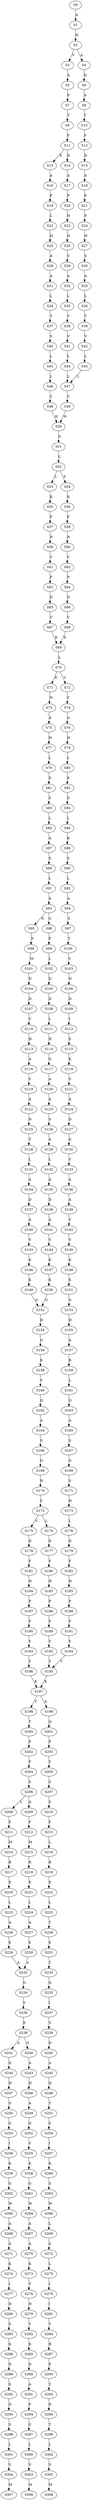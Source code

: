 strict digraph  {
	S0 -> S1 [ label = A ];
	S1 -> S2 [ label = H ];
	S2 -> S3 [ label = V ];
	S2 -> S4 [ label = A ];
	S3 -> S5 [ label = A ];
	S4 -> S6 [ label = D ];
	S5 -> S7 [ label = P ];
	S6 -> S8 [ label = A ];
	S7 -> S9 [ label = T ];
	S8 -> S10 [ label = T ];
	S9 -> S11 [ label = F ];
	S10 -> S12 [ label = F ];
	S11 -> S13 [ label = E ];
	S11 -> S14 [ label = D ];
	S12 -> S15 [ label = D ];
	S13 -> S16 [ label = A ];
	S14 -> S17 [ label = A ];
	S15 -> S18 [ label = A ];
	S16 -> S19 [ label = P ];
	S17 -> S20 [ label = P ];
	S18 -> S21 [ label = P ];
	S19 -> S22 [ label = L ];
	S20 -> S23 [ label = H ];
	S21 -> S24 [ label = F ];
	S22 -> S25 [ label = H ];
	S23 -> S26 [ label = H ];
	S24 -> S27 [ label = H ];
	S25 -> S28 [ label = A ];
	S26 -> S29 [ label = S ];
	S27 -> S30 [ label = S ];
	S28 -> S31 [ label = A ];
	S29 -> S32 [ label = A ];
	S30 -> S33 [ label = A ];
	S31 -> S34 [ label = L ];
	S32 -> S35 [ label = L ];
	S33 -> S36 [ label = L ];
	S34 -> S37 [ label = T ];
	S35 -> S38 [ label = T ];
	S36 -> S39 [ label = T ];
	S37 -> S40 [ label = V ];
	S38 -> S41 [ label = V ];
	S39 -> S42 [ label = V ];
	S40 -> S43 [ label = L ];
	S41 -> S44 [ label = L ];
	S42 -> S45 [ label = L ];
	S43 -> S46 [ label = L ];
	S44 -> S47 [ label = L ];
	S45 -> S47 [ label = L ];
	S46 -> S48 [ label = C ];
	S47 -> S49 [ label = C ];
	S48 -> S50 [ label = H ];
	S49 -> S50 [ label = H ];
	S50 -> S51 [ label = S ];
	S51 -> S52 [ label = L ];
	S52 -> S53 [ label = L ];
	S52 -> S54 [ label = F ];
	S53 -> S55 [ label = K ];
	S54 -> S56 [ label = K ];
	S55 -> S57 [ label = F ];
	S56 -> S58 [ label = F ];
	S57 -> S59 [ label = N ];
	S58 -> S60 [ label = N ];
	S59 -> S61 [ label = V ];
	S60 -> S62 [ label = V ];
	S61 -> S63 [ label = P ];
	S62 -> S64 [ label = P ];
	S63 -> S65 [ label = D ];
	S64 -> S66 [ label = D ];
	S65 -> S67 [ label = V ];
	S66 -> S68 [ label = V ];
	S67 -> S69 [ label = R ];
	S68 -> S69 [ label = R ];
	S69 -> S70 [ label = L ];
	S70 -> S71 [ label = K ];
	S70 -> S72 [ label = V ];
	S71 -> S73 [ label = H ];
	S72 -> S74 [ label = Y ];
	S73 -> S75 [ label = A ];
	S74 -> S76 [ label = A ];
	S75 -> S77 [ label = H ];
	S76 -> S78 [ label = H ];
	S77 -> S79 [ label = L ];
	S78 -> S80 [ label = L ];
	S79 -> S81 [ label = D ];
	S80 -> S82 [ label = E ];
	S81 -> S83 [ label = S ];
	S82 -> S84 [ label = S ];
	S83 -> S85 [ label = L ];
	S84 -> S86 [ label = L ];
	S85 -> S87 [ label = A ];
	S86 -> S88 [ label = K ];
	S87 -> S89 [ label = S ];
	S88 -> S90 [ label = S ];
	S89 -> S91 [ label = L ];
	S90 -> S92 [ label = L ];
	S91 -> S93 [ label = A ];
	S92 -> S94 [ label = A ];
	S93 -> S95 [ label = N ];
	S93 -> S96 [ label = G ];
	S94 -> S97 [ label = S ];
	S95 -> S98 [ label = P ];
	S96 -> S99 [ label = P ];
	S97 -> S100 [ label = T ];
	S98 -> S101 [ label = M ];
	S99 -> S102 [ label = L ];
	S100 -> S103 [ label = V ];
	S101 -> S104 [ label = D ];
	S102 -> S105 [ label = D ];
	S103 -> S106 [ label = N ];
	S104 -> S107 [ label = D ];
	S105 -> S108 [ label = D ];
	S106 -> S109 [ label = D ];
	S107 -> S110 [ label = V ];
	S108 -> S111 [ label = L ];
	S109 -> S112 [ label = I ];
	S110 -> S113 [ label = H ];
	S111 -> S114 [ label = H ];
	S112 -> S115 [ label = S ];
	S113 -> S116 [ label = A ];
	S114 -> S117 [ label = G ];
	S115 -> S118 [ label = K ];
	S116 -> S119 [ label = V ];
	S117 -> S120 [ label = A ];
	S118 -> S121 [ label = V ];
	S119 -> S122 [ label = A ];
	S120 -> S123 [ label = A ];
	S121 -> S124 [ label = A ];
	S122 -> S125 [ label = N ];
	S123 -> S126 [ label = S ];
	S124 -> S127 [ label = D ];
	S125 -> S128 [ label = T ];
	S126 -> S129 [ label = A ];
	S127 -> S130 [ label = G ];
	S128 -> S131 [ label = L ];
	S129 -> S132 [ label = L ];
	S130 -> S133 [ label = V ];
	S131 -> S134 [ label = A ];
	S132 -> S135 [ label = A ];
	S133 -> S136 [ label = A ];
	S134 -> S137 [ label = D ];
	S135 -> S138 [ label = D ];
	S136 -> S139 [ label = A ];
	S137 -> S140 [ label = A ];
	S138 -> S141 [ label = A ];
	S139 -> S142 [ label = V ];
	S140 -> S143 [ label = V ];
	S141 -> S144 [ label = V ];
	S142 -> S145 [ label = V ];
	S143 -> S146 [ label = K ];
	S144 -> S147 [ label = K ];
	S145 -> S148 [ label = K ];
	S146 -> S149 [ label = K ];
	S147 -> S150 [ label = K ];
	S148 -> S151 [ label = S ];
	S149 -> S152 [ label = G ];
	S150 -> S152 [ label = G ];
	S151 -> S153 [ label = G ];
	S152 -> S154 [ label = H ];
	S153 -> S155 [ label = H ];
	S154 -> S156 [ label = G ];
	S155 -> S157 [ label = A ];
	S156 -> S158 [ label = K ];
	S157 -> S159 [ label = R ];
	S158 -> S160 [ label = V ];
	S159 -> S161 [ label = L ];
	S160 -> S162 [ label = Q ];
	S161 -> S163 [ label = Q ];
	S162 -> S164 [ label = A ];
	S163 -> S165 [ label = A ];
	S164 -> S166 [ label = S ];
	S165 -> S167 [ label = S ];
	S166 -> S168 [ label = G ];
	S167 -> S169 [ label = G ];
	S168 -> S170 [ label = H ];
	S169 -> S171 [ label = S ];
	S170 -> S172 [ label = S ];
	S171 -> S173 [ label = H ];
	S172 -> S174 [ label = L ];
	S172 -> S175 [ label = V ];
	S173 -> S176 [ label = L ];
	S174 -> S177 [ label = D ];
	S175 -> S178 [ label = D ];
	S176 -> S179 [ label = D ];
	S177 -> S180 [ label = F ];
	S178 -> S181 [ label = F ];
	S179 -> S182 [ label = F ];
	S180 -> S183 [ label = H ];
	S181 -> S184 [ label = H ];
	S182 -> S185 [ label = H ];
	S183 -> S186 [ label = P ];
	S184 -> S187 [ label = P ];
	S185 -> S188 [ label = P ];
	S186 -> S189 [ label = F ];
	S187 -> S190 [ label = F ];
	S188 -> S191 [ label = F ];
	S189 -> S192 [ label = Y ];
	S190 -> S193 [ label = Y ];
	S191 -> S194 [ label = Y ];
	S192 -> S195 [ label = T ];
	S193 -> S196 [ label = T ];
	S194 -> S195 [ label = T ];
	S195 -> S197 [ label = K ];
	S196 -> S197 [ label = K ];
	S197 -> S198 [ label = T ];
	S197 -> S199 [ label = A ];
	S198 -> S200 [ label = T ];
	S199 -> S201 [ label = Q ];
	S200 -> S202 [ label = P ];
	S201 -> S203 [ label = P ];
	S202 -> S204 [ label = F ];
	S203 -> S205 [ label = Y ];
	S204 -> S206 [ label = S ];
	S205 -> S207 [ label = C ];
	S206 -> S208 [ label = L ];
	S206 -> S209 [ label = A ];
	S207 -> S210 [ label = S ];
	S208 -> S211 [ label = F ];
	S209 -> S212 [ label = F ];
	S210 -> S213 [ label = F ];
	S211 -> S214 [ label = M ];
	S212 -> S215 [ label = M ];
	S213 -> S216 [ label = L ];
	S214 -> S217 [ label = R ];
	S215 -> S218 [ label = R ];
	S216 -> S219 [ label = R ];
	S217 -> S220 [ label = E ];
	S218 -> S221 [ label = E ];
	S219 -> S222 [ label = E ];
	S220 -> S223 [ label = L ];
	S221 -> S224 [ label = L ];
	S222 -> S225 [ label = L ];
	S223 -> S226 [ label = A ];
	S224 -> S227 [ label = A ];
	S225 -> S228 [ label = T ];
	S226 -> S229 [ label = E ];
	S227 -> S230 [ label = E ];
	S228 -> S231 [ label = E ];
	S229 -> S232 [ label = A ];
	S230 -> S232 [ label = A ];
	S231 -> S233 [ label = T ];
	S232 -> S234 [ label = G ];
	S233 -> S235 [ label = G ];
	S234 -> S236 [ label = Y ];
	S235 -> S237 [ label = I ];
	S236 -> S238 [ label = E ];
	S237 -> S239 [ label = V ];
	S238 -> S240 [ label = G ];
	S238 -> S241 [ label = A ];
	S239 -> S242 [ label = D ];
	S240 -> S243 [ label = A ];
	S241 -> S244 [ label = G ];
	S242 -> S245 [ label = A ];
	S243 -> S246 [ label = H ];
	S244 -> S247 [ label = H ];
	S245 -> S248 [ label = Q ];
	S246 -> S249 [ label = A ];
	S247 -> S250 [ label = G ];
	S248 -> S251 [ label = T ];
	S249 -> S252 [ label = G ];
	S250 -> S253 [ label = G ];
	S251 -> S254 [ label = S ];
	S252 -> S255 [ label = V ];
	S253 -> S256 [ label = I ];
	S254 -> S257 [ label = I ];
	S255 -> S258 [ label = K ];
	S256 -> S259 [ label = K ];
	S257 -> S260 [ label = K ];
	S258 -> S261 [ label = G ];
	S259 -> S262 [ label = G ];
	S260 -> S263 [ label = S ];
	S261 -> S264 [ label = W ];
	S262 -> S265 [ label = W ];
	S263 -> S266 [ label = W ];
	S264 -> S267 [ label = A ];
	S265 -> S268 [ label = A ];
	S266 -> S269 [ label = L ];
	S267 -> S270 [ label = A ];
	S268 -> S271 [ label = A ];
	S269 -> S272 [ label = S ];
	S270 -> S273 [ label = K ];
	S271 -> S274 [ label = K ];
	S272 -> S275 [ label = L ];
	S273 -> S276 [ label = V ];
	S274 -> S277 [ label = I ];
	S275 -> S278 [ label = I ];
	S276 -> S279 [ label = N ];
	S277 -> S280 [ label = N ];
	S278 -> S281 [ label = I ];
	S279 -> S282 [ label = T ];
	S280 -> S283 [ label = S ];
	S281 -> S284 [ label = T ];
	S282 -> S285 [ label = K ];
	S283 -> S286 [ label = K ];
	S284 -> S287 [ label = R ];
	S285 -> S288 [ label = D ];
	S286 -> S289 [ label = D ];
	S287 -> S290 [ label = E ];
	S288 -> S291 [ label = A ];
	S289 -> S292 [ label = E ];
	S290 -> S293 [ label = T ];
	S291 -> S294 [ label = P ];
	S292 -> S295 [ label = G ];
	S293 -> S296 [ label = R ];
	S294 -> S297 [ label = S ];
	S295 -> S298 [ label = S ];
	S296 -> S299 [ label = T ];
	S297 -> S300 [ label = L ];
	S298 -> S301 [ label = L ];
	S299 -> S302 [ label = L ];
	S300 -> S303 [ label = V ];
	S301 -> S304 [ label = V ];
	S302 -> S305 [ label = S ];
	S303 -> S306 [ label = M ];
	S304 -> S307 [ label = M ];
	S305 -> S308 [ label = M ];
}
